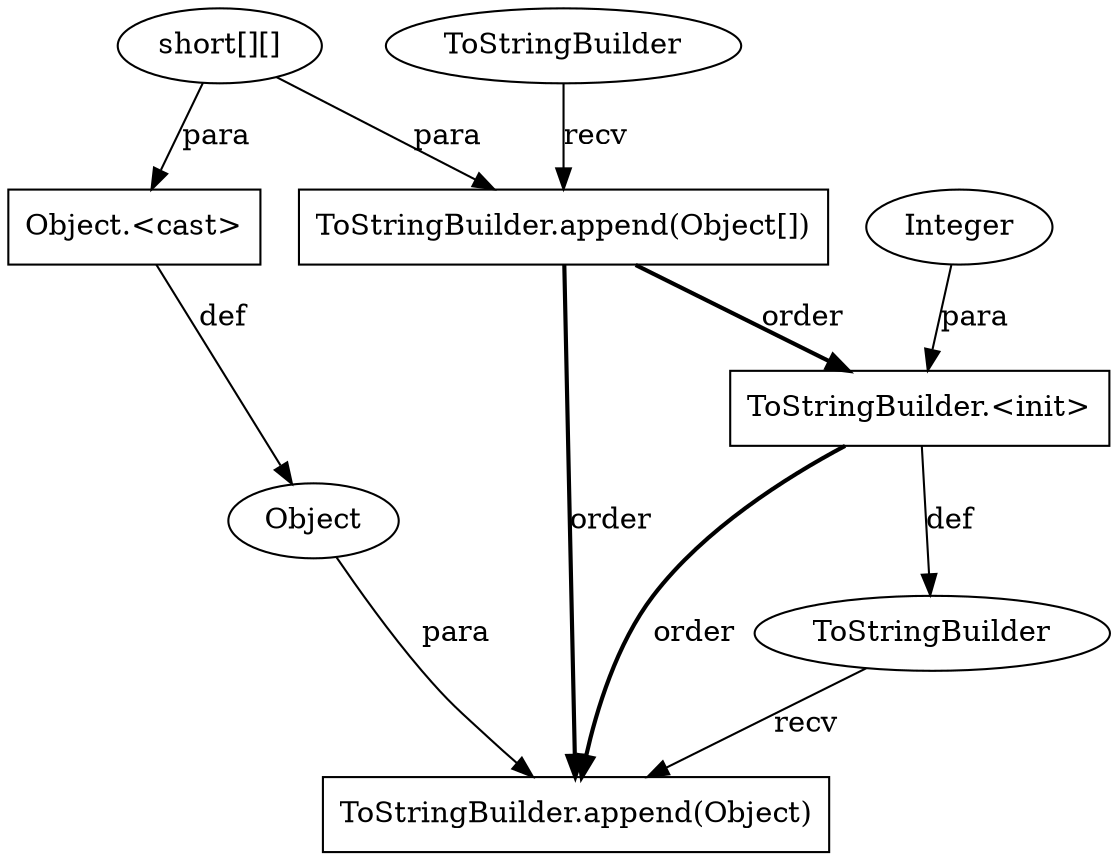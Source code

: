 digraph "AUG" {

  1 [ label="ToStringBuilder.append(Object)" shape="box" ];
  2 [ label="Object" shape="ellipse" ];
  3 [ label="ToStringBuilder" shape="ellipse" ];
  4 [ label="ToStringBuilder.<init>" shape="box" ];
  5 [ label="Object.<cast>" shape="box" ];
  6 [ label="short[][]" shape="ellipse" ];
  7 [ label="ToStringBuilder.append(Object[])" shape="box" ];
  8 [ label="Integer" shape="ellipse" ];
  9 [ label="ToStringBuilder" shape="ellipse" ];
  4 -> 1 [ label="order" style="bold" ];
  3 -> 1 [ label="recv" style="solid" ];
  2 -> 1 [ label="para" style="solid" ];
  7 -> 1 [ label="order" style="bold" ];
  5 -> 2 [ label="def" style="solid" ];
  4 -> 3 [ label="def" style="solid" ];
  7 -> 4 [ label="order" style="bold" ];
  8 -> 4 [ label="para" style="solid" ];
  6 -> 5 [ label="para" style="solid" ];
  9 -> 7 [ label="recv" style="solid" ];
  6 -> 7 [ label="para" style="solid" ];
}
